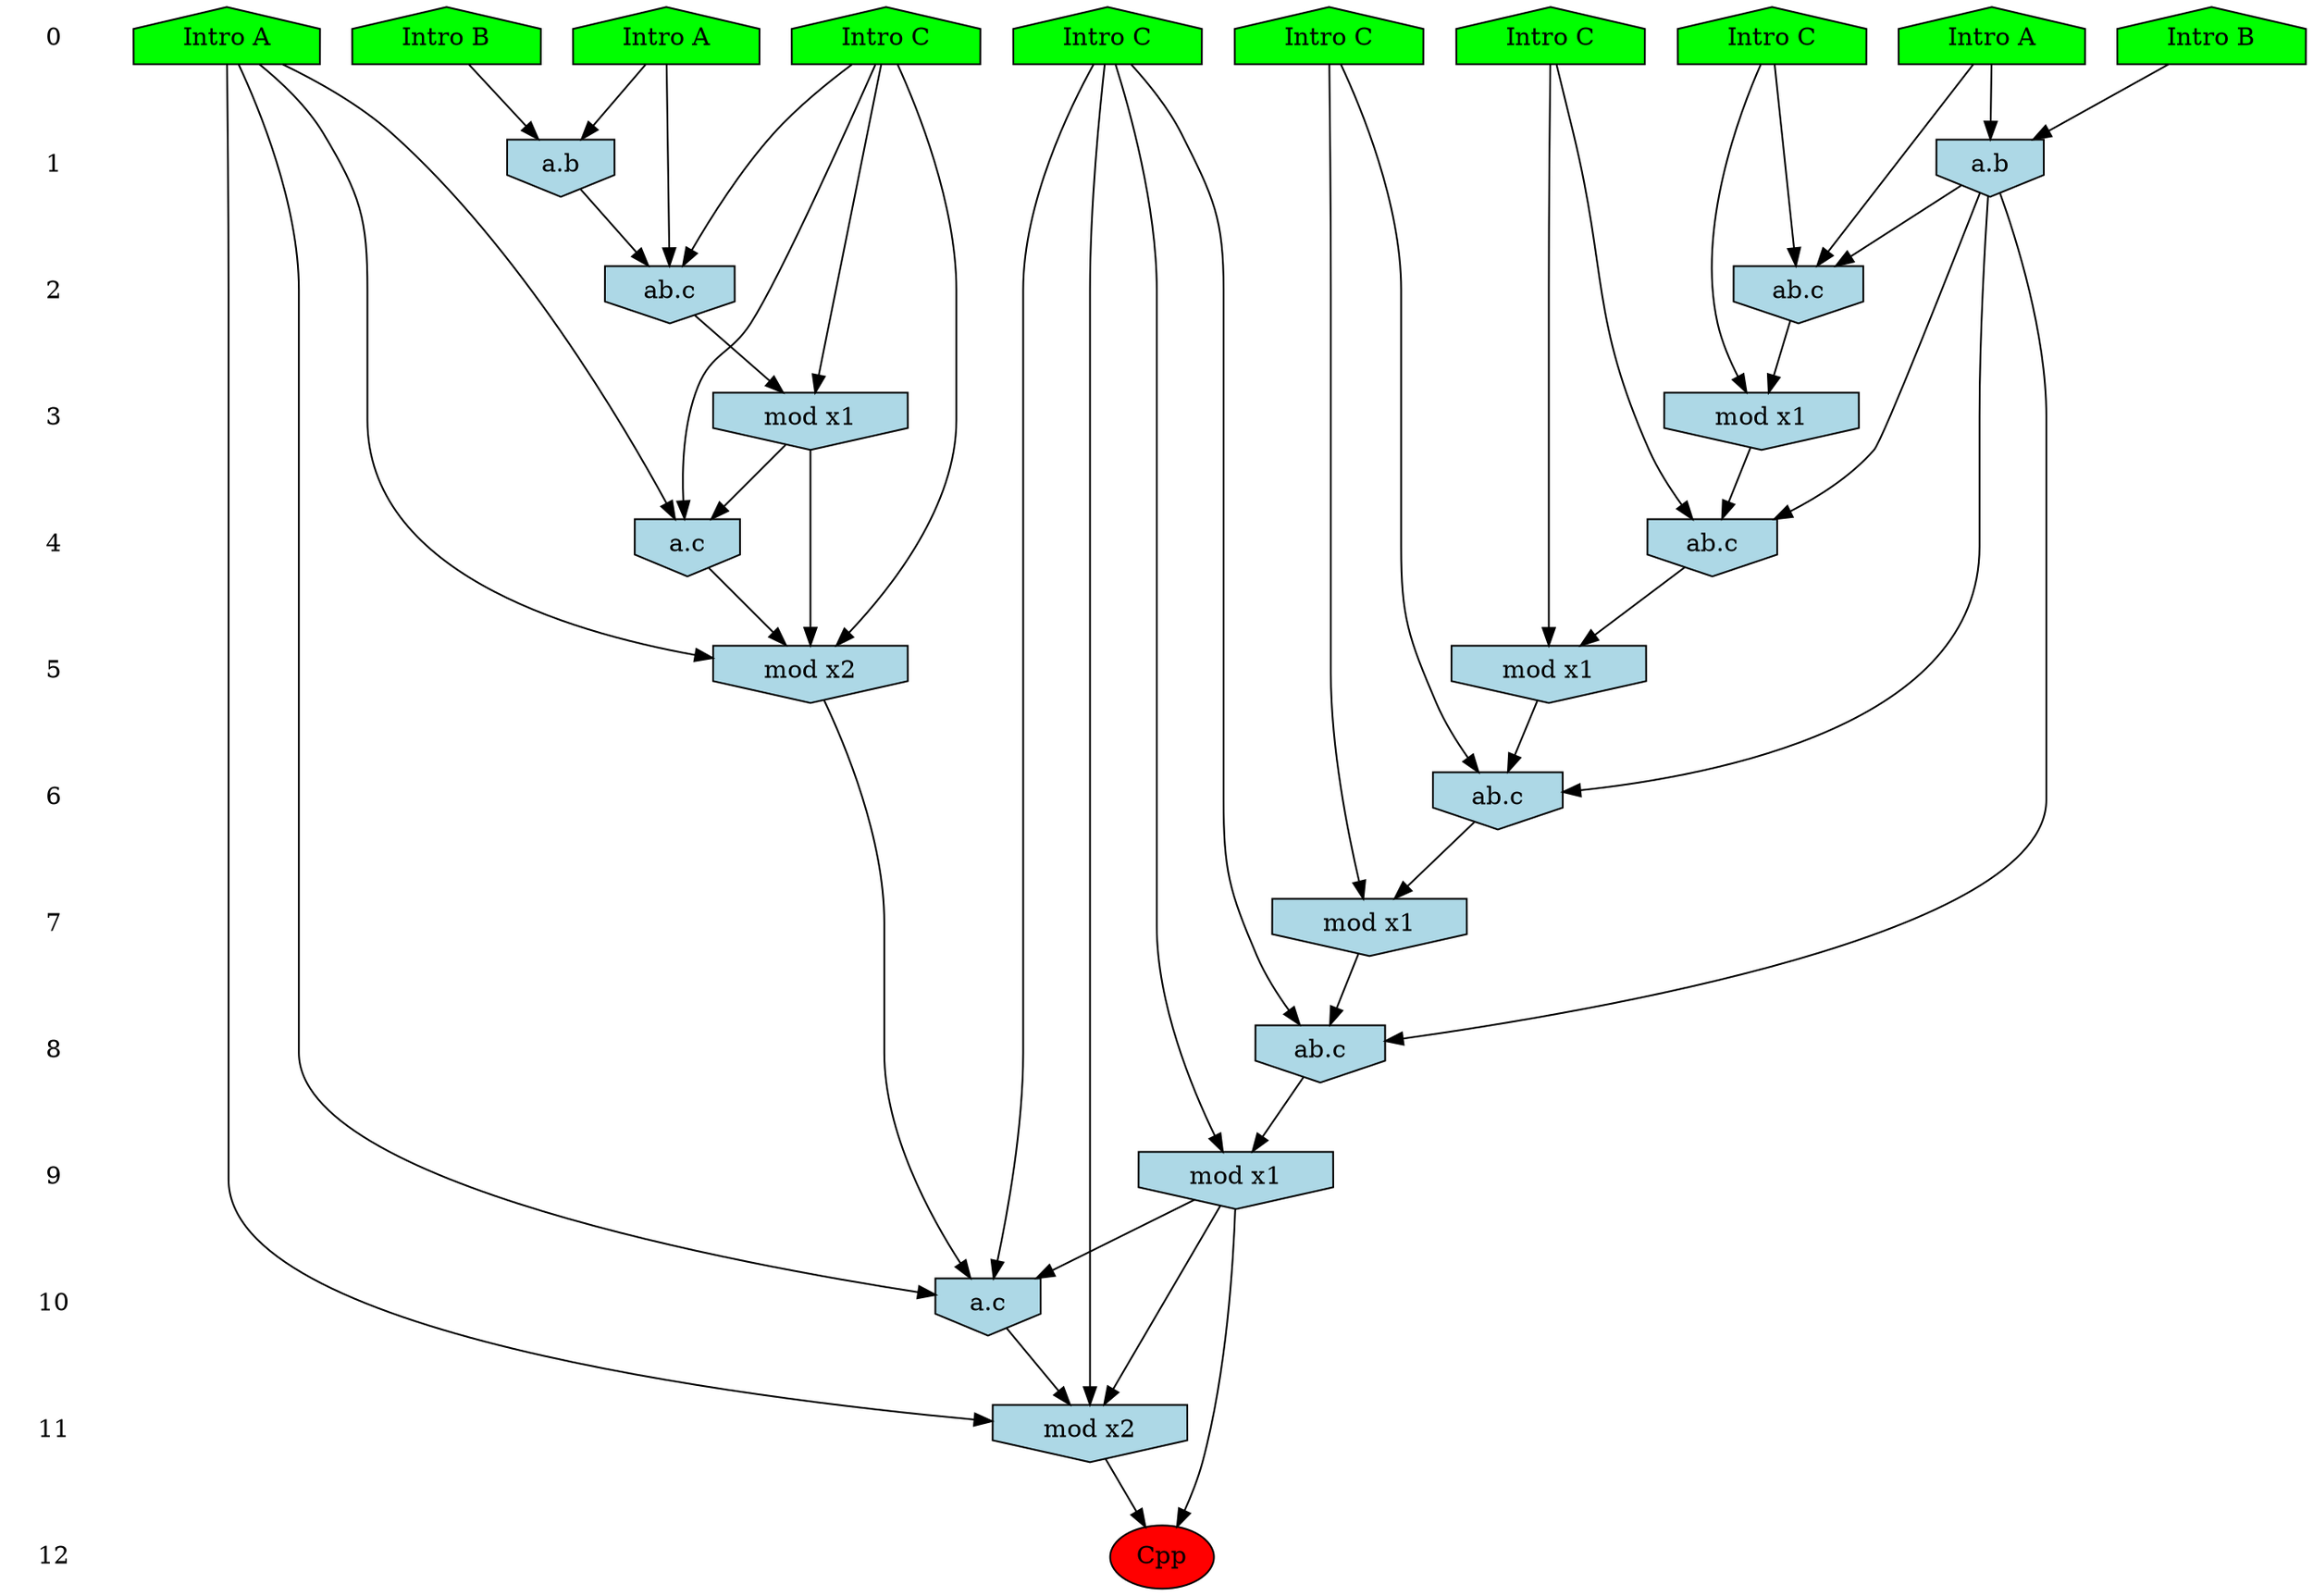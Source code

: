 /* Compression of 2 causal flows obtained in average at 1.628688E+01 t.u */
/* Compressed causal flows were: [2681;2870] */
digraph G{
 ranksep=.5 ; 
{ rank = same ; "0" [shape=plaintext] ; node_1 [label ="Intro A", shape=house, style=filled, fillcolor=green] ;
node_2 [label ="Intro A", shape=house, style=filled, fillcolor=green] ;
node_3 [label ="Intro B", shape=house, style=filled, fillcolor=green] ;
node_4 [label ="Intro A", shape=house, style=filled, fillcolor=green] ;
node_5 [label ="Intro B", shape=house, style=filled, fillcolor=green] ;
node_6 [label ="Intro C", shape=house, style=filled, fillcolor=green] ;
node_7 [label ="Intro C", shape=house, style=filled, fillcolor=green] ;
node_8 [label ="Intro C", shape=house, style=filled, fillcolor=green] ;
node_9 [label ="Intro C", shape=house, style=filled, fillcolor=green] ;
node_10 [label ="Intro C", shape=house, style=filled, fillcolor=green] ;
}
{ rank = same ; "1" [shape=plaintext] ; node_11 [label="a.b", shape=invhouse, style=filled, fillcolor = lightblue] ;
node_14 [label="a.b", shape=invhouse, style=filled, fillcolor = lightblue] ;
}
{ rank = same ; "2" [shape=plaintext] ; node_12 [label="ab.c", shape=invhouse, style=filled, fillcolor = lightblue] ;
node_16 [label="ab.c", shape=invhouse, style=filled, fillcolor = lightblue] ;
}
{ rank = same ; "3" [shape=plaintext] ; node_13 [label="mod x1", shape=invhouse, style=filled, fillcolor = lightblue] ;
node_17 [label="mod x1", shape=invhouse, style=filled, fillcolor = lightblue] ;
}
{ rank = same ; "4" [shape=plaintext] ; node_15 [label="ab.c", shape=invhouse, style=filled, fillcolor = lightblue] ;
node_18 [label="a.c", shape=invhouse, style=filled, fillcolor = lightblue] ;
}
{ rank = same ; "5" [shape=plaintext] ; node_19 [label="mod x1", shape=invhouse, style=filled, fillcolor = lightblue] ;
node_20 [label="mod x2", shape=invhouse, style=filled, fillcolor = lightblue] ;
}
{ rank = same ; "6" [shape=plaintext] ; node_21 [label="ab.c", shape=invhouse, style=filled, fillcolor = lightblue] ;
}
{ rank = same ; "7" [shape=plaintext] ; node_22 [label="mod x1", shape=invhouse, style=filled, fillcolor = lightblue] ;
}
{ rank = same ; "8" [shape=plaintext] ; node_23 [label="ab.c", shape=invhouse, style=filled, fillcolor = lightblue] ;
}
{ rank = same ; "9" [shape=plaintext] ; node_24 [label="mod x1", shape=invhouse, style=filled, fillcolor = lightblue] ;
}
{ rank = same ; "10" [shape=plaintext] ; node_25 [label="a.c", shape=invhouse, style=filled, fillcolor = lightblue] ;
}
{ rank = same ; "11" [shape=plaintext] ; node_26 [label="mod x2", shape=invhouse, style=filled, fillcolor = lightblue] ;
}
{ rank = same ; "12" [shape=plaintext] ; node_27 [label ="Cpp", style=filled, fillcolor=red] ;
}
"0" -> "1" [style="invis"]; 
"1" -> "2" [style="invis"]; 
"2" -> "3" [style="invis"]; 
"3" -> "4" [style="invis"]; 
"4" -> "5" [style="invis"]; 
"5" -> "6" [style="invis"]; 
"6" -> "7" [style="invis"]; 
"7" -> "8" [style="invis"]; 
"8" -> "9" [style="invis"]; 
"9" -> "10" [style="invis"]; 
"10" -> "11" [style="invis"]; 
"11" -> "12" [style="invis"]; 
node_2 -> node_11
node_5 -> node_11
node_2 -> node_12
node_7 -> node_12
node_11 -> node_12
node_7 -> node_13
node_12 -> node_13
node_3 -> node_14
node_4 -> node_14
node_9 -> node_15
node_11 -> node_15
node_13 -> node_15
node_4 -> node_16
node_6 -> node_16
node_14 -> node_16
node_6 -> node_17
node_16 -> node_17
node_1 -> node_18
node_6 -> node_18
node_17 -> node_18
node_9 -> node_19
node_15 -> node_19
node_1 -> node_20
node_6 -> node_20
node_17 -> node_20
node_18 -> node_20
node_10 -> node_21
node_11 -> node_21
node_19 -> node_21
node_10 -> node_22
node_21 -> node_22
node_8 -> node_23
node_11 -> node_23
node_22 -> node_23
node_8 -> node_24
node_23 -> node_24
node_1 -> node_25
node_8 -> node_25
node_20 -> node_25
node_24 -> node_25
node_1 -> node_26
node_8 -> node_26
node_24 -> node_26
node_25 -> node_26
node_24 -> node_27
node_26 -> node_27
}
/*
 Dot generation time: 0.000000
*/